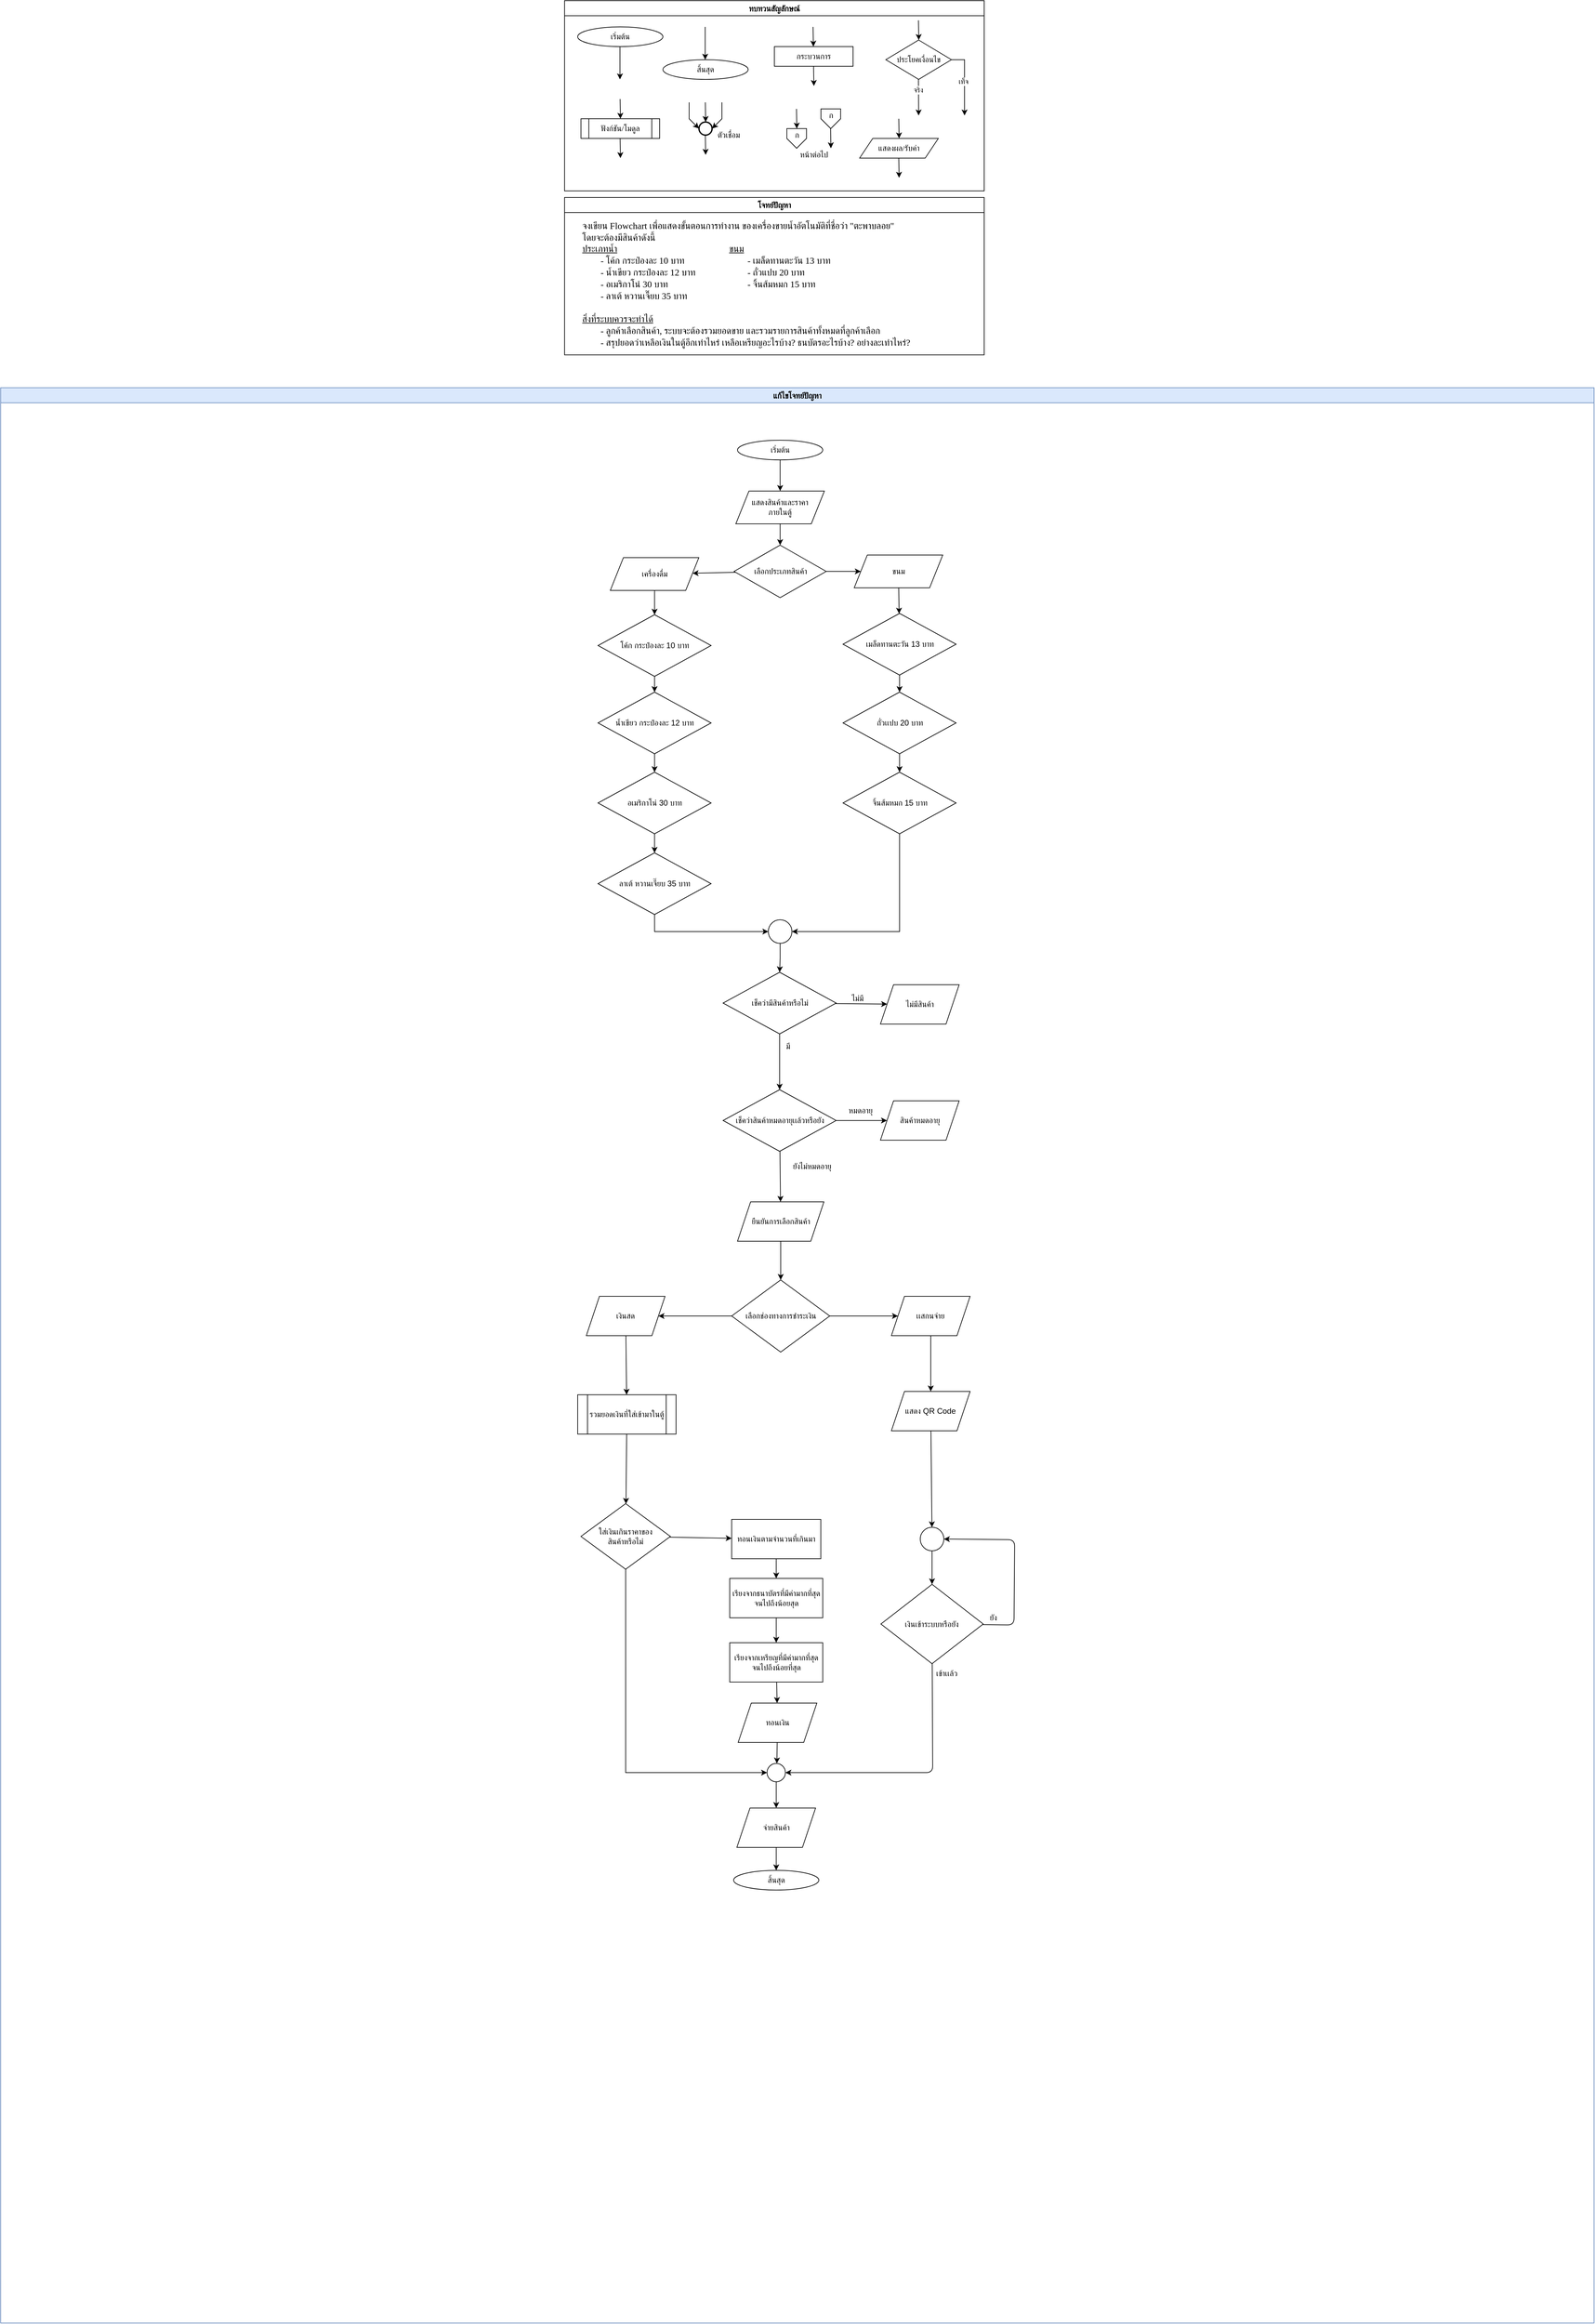 <mxfile version="28.0.7">
  <diagram name="หน้า-1" id="ODvnfyLK4CuDRUQNn2qx">
    <mxGraphModel dx="2899" dy="521" grid="1" gridSize="10" guides="1" tooltips="1" connect="1" arrows="1" fold="1" page="1" pageScale="1" pageWidth="827" pageHeight="1169" math="0" shadow="0">
      <root>
        <mxCell id="WIyWlLk6GJQsqaUBKTNV-0" />
        <mxCell id="WIyWlLk6GJQsqaUBKTNV-1" parent="WIyWlLk6GJQsqaUBKTNV-0" />
        <mxCell id="650" value="ทบทวนสัญลักษณ์" style="swimlane;fontFamily=Sarabun;fontSource=https%3A%2F%2Ffonts.googleapis.com%2Fcss%3Ffamily%3DSarabun;" parent="WIyWlLk6GJQsqaUBKTNV-1" vertex="1">
          <mxGeometry x="-720" y="20" width="640" height="290" as="geometry" />
        </mxCell>
        <mxCell id="651" value="&lt;font data-font-src=&quot;https://fonts.googleapis.com/css?family=Sarabun&quot; face=&quot;Sarabun&quot;&gt;เริ่มต้น&lt;/font&gt;" style="ellipse;whiteSpace=wrap;html=1;" parent="650" vertex="1">
          <mxGeometry x="20" y="40" width="130" height="30" as="geometry" />
        </mxCell>
        <mxCell id="652" value="" style="endArrow=classic;html=1;rounded=0;" parent="650" edge="1">
          <mxGeometry width="50" height="50" relative="1" as="geometry">
            <mxPoint x="84.5" y="70" as="sourcePoint" />
            <mxPoint x="84.5" y="120" as="targetPoint" />
          </mxGeometry>
        </mxCell>
        <mxCell id="653" value="&lt;font face=&quot;Sarabun&quot;&gt;สิ้นสุด&lt;/font&gt;" style="ellipse;whiteSpace=wrap;html=1;" parent="650" vertex="1">
          <mxGeometry x="150" y="90" width="130" height="30" as="geometry" />
        </mxCell>
        <mxCell id="654" value="" style="endArrow=classic;html=1;rounded=0;" parent="650" edge="1">
          <mxGeometry width="50" height="50" relative="1" as="geometry">
            <mxPoint x="214.5" y="40" as="sourcePoint" />
            <mxPoint x="214.5" y="90" as="targetPoint" />
          </mxGeometry>
        </mxCell>
        <mxCell id="655" value="กระบวนการ" style="rounded=0;whiteSpace=wrap;html=1;fontFamily=Sarabun;fontSource=https%3A%2F%2Ffonts.googleapis.com%2Fcss%3Ffamily%3DSarabun;" parent="650" vertex="1">
          <mxGeometry x="320" y="70" width="120" height="30" as="geometry" />
        </mxCell>
        <mxCell id="656" value="" style="endArrow=classic;html=1;rounded=0;" parent="650" edge="1">
          <mxGeometry width="50" height="50" relative="1" as="geometry">
            <mxPoint x="379" y="40" as="sourcePoint" />
            <mxPoint x="379.5" y="70" as="targetPoint" />
          </mxGeometry>
        </mxCell>
        <mxCell id="657" value="" style="endArrow=classic;html=1;rounded=0;" parent="650" edge="1">
          <mxGeometry width="50" height="50" relative="1" as="geometry">
            <mxPoint x="379.75" y="100" as="sourcePoint" />
            <mxPoint x="380.25" y="130" as="targetPoint" />
          </mxGeometry>
        </mxCell>
        <mxCell id="658" value="ประโยคเงื่อนไข" style="rhombus;whiteSpace=wrap;html=1;fontFamily=Sarabun;fontSource=https%3A%2F%2Ffonts.googleapis.com%2Fcss%3Ffamily%3DSarabun;" parent="650" vertex="1">
          <mxGeometry x="490" y="60" width="100" height="60" as="geometry" />
        </mxCell>
        <mxCell id="659" value="" style="endArrow=classic;html=1;rounded=0;" parent="650" edge="1">
          <mxGeometry width="50" height="50" relative="1" as="geometry">
            <mxPoint x="539.71" y="30" as="sourcePoint" />
            <mxPoint x="540.21" y="60" as="targetPoint" />
          </mxGeometry>
        </mxCell>
        <mxCell id="660" value="" style="endArrow=classic;html=1;rounded=0;" parent="650" edge="1">
          <mxGeometry width="50" height="50" relative="1" as="geometry">
            <mxPoint x="539.71" y="120" as="sourcePoint" />
            <mxPoint x="540" y="175" as="targetPoint" />
          </mxGeometry>
        </mxCell>
        <mxCell id="661" value="จริง" style="edgeLabel;html=1;align=center;verticalAlign=middle;resizable=0;points=[];fontFamily=Sarabun;fontSource=https%3A%2F%2Ffonts.googleapis.com%2Fcss%3Ffamily%3DSarabun;" parent="660" vertex="1" connectable="0">
          <mxGeometry x="-0.414" y="-1" relative="1" as="geometry">
            <mxPoint as="offset" />
          </mxGeometry>
        </mxCell>
        <mxCell id="662" value="" style="endArrow=classic;html=1;rounded=0;exitX=1;exitY=0.5;exitDx=0;exitDy=0;" parent="650" source="658" edge="1">
          <mxGeometry width="50" height="50" relative="1" as="geometry">
            <mxPoint x="620" y="95" as="sourcePoint" />
            <mxPoint x="610" y="175" as="targetPoint" />
            <Array as="points">
              <mxPoint x="610" y="90" />
            </Array>
          </mxGeometry>
        </mxCell>
        <mxCell id="663" value="&lt;font data-font-src=&quot;https://fonts.googleapis.com/css?family=Sarabun&quot; face=&quot;Sarabun&quot;&gt;เท็จ&lt;/font&gt;" style="edgeLabel;html=1;align=center;verticalAlign=middle;resizable=0;points=[];" parent="662" vertex="1" connectable="0">
          <mxGeometry x="-0.002" y="-2" relative="1" as="geometry">
            <mxPoint as="offset" />
          </mxGeometry>
        </mxCell>
        <mxCell id="664" value="&lt;font data-font-src=&quot;https://fonts.googleapis.com/css?family=Sarabun&quot; face=&quot;Sarabun&quot;&gt;ฟังก์ชัน/โมดูล&lt;/font&gt;" style="shape=process;whiteSpace=wrap;html=1;backgroundOutline=1;" parent="650" vertex="1">
          <mxGeometry x="25" y="180" width="120" height="30" as="geometry" />
        </mxCell>
        <mxCell id="665" value="" style="endArrow=classic;html=1;rounded=0;" parent="650" edge="1">
          <mxGeometry width="50" height="50" relative="1" as="geometry">
            <mxPoint x="84.71" y="150" as="sourcePoint" />
            <mxPoint x="85.21" y="180" as="targetPoint" />
          </mxGeometry>
        </mxCell>
        <mxCell id="666" value="" style="endArrow=classic;html=1;rounded=0;" parent="650" edge="1">
          <mxGeometry width="50" height="50" relative="1" as="geometry">
            <mxPoint x="84.71" y="210" as="sourcePoint" />
            <mxPoint x="85.21" y="240" as="targetPoint" />
          </mxGeometry>
        </mxCell>
        <mxCell id="667" value="" style="strokeWidth=2;html=1;shape=mxgraph.flowchart.start_2;whiteSpace=wrap;" parent="650" vertex="1">
          <mxGeometry x="205" y="185" width="20" height="20" as="geometry" />
        </mxCell>
        <mxCell id="668" value="" style="endArrow=classic;html=1;rounded=0;" parent="650" edge="1">
          <mxGeometry width="50" height="50" relative="1" as="geometry">
            <mxPoint x="214.71" y="155" as="sourcePoint" />
            <mxPoint x="215.21" y="185" as="targetPoint" />
          </mxGeometry>
        </mxCell>
        <mxCell id="669" value="" style="endArrow=classic;html=1;rounded=0;entryX=0;entryY=0.5;entryDx=0;entryDy=0;entryPerimeter=0;" parent="650" target="667" edge="1">
          <mxGeometry width="50" height="50" relative="1" as="geometry">
            <mxPoint x="190.0" y="155" as="sourcePoint" />
            <mxPoint x="190.5" y="185" as="targetPoint" />
            <Array as="points">
              <mxPoint x="190" y="180" />
            </Array>
          </mxGeometry>
        </mxCell>
        <mxCell id="670" value="" style="endArrow=classic;html=1;rounded=0;entryX=1;entryY=0.5;entryDx=0;entryDy=0;entryPerimeter=0;" parent="650" target="667" edge="1">
          <mxGeometry width="50" height="50" relative="1" as="geometry">
            <mxPoint x="240.0" y="155" as="sourcePoint" />
            <mxPoint x="240.5" y="185" as="targetPoint" />
            <Array as="points">
              <mxPoint x="240" y="180" />
            </Array>
          </mxGeometry>
        </mxCell>
        <mxCell id="671" value="" style="endArrow=classic;html=1;rounded=0;" parent="650" edge="1">
          <mxGeometry width="50" height="50" relative="1" as="geometry">
            <mxPoint x="214.71" y="205" as="sourcePoint" />
            <mxPoint x="215.21" y="235" as="targetPoint" />
          </mxGeometry>
        </mxCell>
        <mxCell id="672" value="&lt;font data-font-src=&quot;https://fonts.googleapis.com/css?family=Sarabun&quot; face=&quot;Sarabun&quot;&gt;ตัวเชื่อม&lt;/font&gt;" style="text;html=1;align=center;verticalAlign=middle;resizable=0;points=[];autosize=1;strokeColor=none;fillColor=none;" parent="650" vertex="1">
          <mxGeometry x="220" y="190" width="60" height="30" as="geometry" />
        </mxCell>
        <mxCell id="673" value="" style="endArrow=classic;html=1;rounded=0;" parent="650" edge="1">
          <mxGeometry width="50" height="50" relative="1" as="geometry">
            <mxPoint x="353.71" y="165" as="sourcePoint" />
            <mxPoint x="354.21" y="195" as="targetPoint" />
          </mxGeometry>
        </mxCell>
        <mxCell id="674" value="" style="verticalLabelPosition=bottom;verticalAlign=top;html=1;shape=offPageConnector;rounded=0;size=0.5;" parent="650" vertex="1">
          <mxGeometry x="339" y="195" width="30" height="30" as="geometry" />
        </mxCell>
        <mxCell id="675" value="" style="endArrow=classic;html=1;rounded=0;" parent="650" edge="1">
          <mxGeometry width="50" height="50" relative="1" as="geometry">
            <mxPoint x="405.71" y="195" as="sourcePoint" />
            <mxPoint x="406.21" y="225" as="targetPoint" />
          </mxGeometry>
        </mxCell>
        <mxCell id="676" value="" style="verticalLabelPosition=bottom;verticalAlign=top;html=1;shape=offPageConnector;rounded=0;size=0.5;" parent="650" vertex="1">
          <mxGeometry x="391" y="165" width="30" height="30" as="geometry" />
        </mxCell>
        <mxCell id="677" value="หน้าต่อไป" style="text;html=1;align=center;verticalAlign=middle;resizable=0;points=[];autosize=1;strokeColor=none;fillColor=none;fontFamily=Sarabun;fontSource=https%3A%2F%2Ffonts.googleapis.com%2Fcss%3Ffamily%3DSarabun;" parent="650" vertex="1">
          <mxGeometry x="345" y="220" width="70" height="30" as="geometry" />
        </mxCell>
        <mxCell id="678" value="ก" style="text;html=1;align=center;verticalAlign=middle;resizable=0;points=[];autosize=1;strokeColor=none;fillColor=none;fontFamily=Sarabun;fontSource=https%3A%2F%2Ffonts.googleapis.com%2Fcss%3Ffamily%3DSarabun;" parent="650" vertex="1">
          <mxGeometry x="339" y="190" width="30" height="30" as="geometry" />
        </mxCell>
        <mxCell id="679" value="ก" style="text;html=1;align=center;verticalAlign=middle;resizable=0;points=[];autosize=1;strokeColor=none;fillColor=none;fontFamily=Sarabun;fontSource=https%3A%2F%2Ffonts.googleapis.com%2Fcss%3Ffamily%3DSarabun;" parent="650" vertex="1">
          <mxGeometry x="391" y="160" width="30" height="30" as="geometry" />
        </mxCell>
        <mxCell id="680" value="แสดงผล/รับค่า" style="shape=parallelogram;perimeter=parallelogramPerimeter;whiteSpace=wrap;html=1;fixedSize=1;fontFamily=Sarabun;fontSource=https%3A%2F%2Ffonts.googleapis.com%2Fcss%3Ffamily%3DSarabun;" parent="650" vertex="1">
          <mxGeometry x="450" y="210" width="120" height="30" as="geometry" />
        </mxCell>
        <mxCell id="681" value="" style="endArrow=classic;html=1;rounded=0;" parent="650" edge="1">
          <mxGeometry width="50" height="50" relative="1" as="geometry">
            <mxPoint x="509.71" y="180" as="sourcePoint" />
            <mxPoint x="510.21" y="210" as="targetPoint" />
          </mxGeometry>
        </mxCell>
        <mxCell id="682" value="" style="endArrow=classic;html=1;rounded=0;" parent="650" edge="1">
          <mxGeometry width="50" height="50" relative="1" as="geometry">
            <mxPoint x="509.71" y="240" as="sourcePoint" />
            <mxPoint x="510.21" y="270" as="targetPoint" />
          </mxGeometry>
        </mxCell>
        <mxCell id="683" value="แก้ไขโจทย์ปัญหา" style="swimlane;fontFamily=Sarabun;fontSource=https%3A%2F%2Ffonts.googleapis.com%2Fcss%3Ffamily%3DSarabun;fillColor=#dae8fc;strokeColor=#6c8ebf;" parent="WIyWlLk6GJQsqaUBKTNV-1" vertex="1">
          <mxGeometry x="-1580" y="610" width="2430" height="2950" as="geometry" />
        </mxCell>
        <mxCell id="684" value="" style="edgeStyle=none;html=1;" parent="683" source="685" target="688" edge="1">
          <mxGeometry relative="1" as="geometry" />
        </mxCell>
        <mxCell id="685" value="&lt;font data-font-src=&quot;https://fonts.googleapis.com/css?family=Sarabun&quot; face=&quot;Sarabun&quot;&gt;เริ่มต้น&lt;/font&gt;" style="ellipse;whiteSpace=wrap;html=1;" parent="683" vertex="1">
          <mxGeometry x="1123.76" y="80" width="130" height="30" as="geometry" />
        </mxCell>
        <mxCell id="686" value="&lt;font face=&quot;Sarabun&quot;&gt;สิ้นสุด&lt;/font&gt;" style="ellipse;whiteSpace=wrap;html=1;" parent="683" vertex="1">
          <mxGeometry x="1117.82" y="2260" width="130" height="30" as="geometry" />
        </mxCell>
        <mxCell id="687" value="" style="edgeStyle=none;html=1;" parent="683" source="688" target="691" edge="1">
          <mxGeometry relative="1" as="geometry" />
        </mxCell>
        <mxCell id="688" value="แสดงสินค้าและราคา&lt;div&gt;ภายในตู้&lt;/div&gt;" style="shape=parallelogram;perimeter=parallelogramPerimeter;whiteSpace=wrap;html=1;fixedSize=1;" parent="683" vertex="1">
          <mxGeometry x="1121.26" y="157.44" width="135" height="50" as="geometry" />
        </mxCell>
        <mxCell id="689" value="" style="edgeStyle=none;html=1;" parent="683" source="691" target="694" edge="1">
          <mxGeometry relative="1" as="geometry" />
        </mxCell>
        <mxCell id="690" value="" style="edgeStyle=none;html=1;" parent="683" source="691" target="696" edge="1">
          <mxGeometry relative="1" as="geometry" />
        </mxCell>
        <mxCell id="691" value="&lt;span style=&quot;color: rgb(0, 0, 0);&quot;&gt;เลือกประเภทสินค้า&lt;/span&gt;" style="rhombus;whiteSpace=wrap;html=1;" parent="683" vertex="1">
          <mxGeometry x="1118.51" y="240" width="140.5" height="80" as="geometry" />
        </mxCell>
        <mxCell id="692" value="น้ำ" style="text;html=1;align=center;verticalAlign=middle;whiteSpace=wrap;rounded=0;" parent="683" vertex="1">
          <mxGeometry x="1016.01" y="259" width="60" height="30" as="geometry" />
        </mxCell>
        <mxCell id="693" value="" style="edgeStyle=none;html=1;" parent="683" source="694" target="709" edge="1">
          <mxGeometry relative="1" as="geometry" />
        </mxCell>
        <mxCell id="694" value="ขนม" style="shape=parallelogram;perimeter=parallelogramPerimeter;whiteSpace=wrap;html=1;fixedSize=1;" parent="683" vertex="1">
          <mxGeometry x="1301.76" y="255" width="135" height="50" as="geometry" />
        </mxCell>
        <mxCell id="695" value="" style="edgeStyle=none;html=1;" parent="683" source="696" target="706" edge="1">
          <mxGeometry relative="1" as="geometry" />
        </mxCell>
        <mxCell id="696" value="เครื่องดื่ม" style="shape=parallelogram;perimeter=parallelogramPerimeter;whiteSpace=wrap;html=1;fixedSize=1;" parent="683" vertex="1">
          <mxGeometry x="929.76" y="259" width="135" height="50" as="geometry" />
        </mxCell>
        <mxCell id="zPgbGzBs67ZiDbIkcZHR-869" style="edgeStyle=orthogonalEdgeStyle;rounded=0;orthogonalLoop=1;jettySize=auto;html=1;exitX=0.5;exitY=1;exitDx=0;exitDy=0;" edge="1" parent="683" source="699" target="702">
          <mxGeometry relative="1" as="geometry" />
        </mxCell>
        <mxCell id="699" value="น้ำเขียว กระป๋องละ 12 บาท" style="rhombus;whiteSpace=wrap;html=1;" parent="683" vertex="1">
          <mxGeometry x="911.01" y="464" width="172.5" height="94" as="geometry" />
        </mxCell>
        <mxCell id="zPgbGzBs67ZiDbIkcZHR-870" style="edgeStyle=orthogonalEdgeStyle;rounded=0;orthogonalLoop=1;jettySize=auto;html=1;exitX=0.5;exitY=1;exitDx=0;exitDy=0;entryX=0.5;entryY=0;entryDx=0;entryDy=0;" edge="1" parent="683" source="702" target="703">
          <mxGeometry relative="1" as="geometry" />
        </mxCell>
        <mxCell id="702" value="&lt;span style=&quot;color: rgb(0, 0, 0);&quot;&gt;อเมริกาโน่ 30 บาท&lt;/span&gt;" style="rhombus;whiteSpace=wrap;html=1;" parent="683" vertex="1">
          <mxGeometry x="911" y="586" width="172.5" height="94" as="geometry" />
        </mxCell>
        <mxCell id="zPgbGzBs67ZiDbIkcZHR-872" style="edgeStyle=orthogonalEdgeStyle;rounded=0;orthogonalLoop=1;jettySize=auto;html=1;exitX=0.5;exitY=1;exitDx=0;exitDy=0;entryX=0;entryY=0.5;entryDx=0;entryDy=0;" edge="1" parent="683" source="703" target="855">
          <mxGeometry relative="1" as="geometry" />
        </mxCell>
        <mxCell id="703" value="&lt;span style=&quot;color: rgb(0, 0, 0);&quot;&gt;ลาเต้ หวานเจี๊ยบ 35 บาท&lt;/span&gt;" style="rhombus;whiteSpace=wrap;html=1;" parent="683" vertex="1">
          <mxGeometry x="911" y="709" width="172.5" height="94" as="geometry" />
        </mxCell>
        <mxCell id="zPgbGzBs67ZiDbIkcZHR-868" style="edgeStyle=orthogonalEdgeStyle;rounded=0;orthogonalLoop=1;jettySize=auto;html=1;exitX=0.5;exitY=1;exitDx=0;exitDy=0;entryX=0.5;entryY=0;entryDx=0;entryDy=0;" edge="1" parent="683" source="706" target="699">
          <mxGeometry relative="1" as="geometry" />
        </mxCell>
        <mxCell id="706" value="&lt;span style=&quot;color: rgb(0, 0, 0);&quot;&gt;โค้ก กระป๋องละ 10 บาท&lt;/span&gt;" style="rhombus;whiteSpace=wrap;html=1;" parent="683" vertex="1">
          <mxGeometry x="911.01" y="346" width="172.5" height="94" as="geometry" />
        </mxCell>
        <mxCell id="zPgbGzBs67ZiDbIkcZHR-877" style="edgeStyle=orthogonalEdgeStyle;rounded=0;orthogonalLoop=1;jettySize=auto;html=1;exitX=0.5;exitY=1;exitDx=0;exitDy=0;entryX=0.5;entryY=0;entryDx=0;entryDy=0;" edge="1" parent="683" source="709" target="712">
          <mxGeometry relative="1" as="geometry" />
        </mxCell>
        <mxCell id="709" value="&lt;span style=&quot;color: rgb(0, 0, 0);&quot;&gt;เมล็ดทานตะวัน 13 บาท&lt;/span&gt;" style="rhombus;whiteSpace=wrap;html=1;" parent="683" vertex="1">
          <mxGeometry x="1284.64" y="344" width="172.5" height="94" as="geometry" />
        </mxCell>
        <mxCell id="zPgbGzBs67ZiDbIkcZHR-878" style="edgeStyle=orthogonalEdgeStyle;rounded=0;orthogonalLoop=1;jettySize=auto;html=1;exitX=0.5;exitY=1;exitDx=0;exitDy=0;entryX=0.5;entryY=0;entryDx=0;entryDy=0;" edge="1" parent="683" source="712" target="769">
          <mxGeometry relative="1" as="geometry" />
        </mxCell>
        <mxCell id="712" value="&lt;span style=&quot;color: rgb(0, 0, 0);&quot;&gt;ถั่วเเปบ 20 บาท&lt;/span&gt;" style="rhombus;whiteSpace=wrap;html=1;" parent="683" vertex="1">
          <mxGeometry x="1284.64" y="464" width="172.5" height="94" as="geometry" />
        </mxCell>
        <mxCell id="713" value="" style="edgeStyle=none;html=1;" parent="683" source="715" target="719" edge="1">
          <mxGeometry relative="1" as="geometry" />
        </mxCell>
        <mxCell id="714" style="edgeStyle=none;html=1;entryX=0;entryY=0.5;entryDx=0;entryDy=0;" parent="683" source="715" target="717" edge="1">
          <mxGeometry relative="1" as="geometry" />
        </mxCell>
        <mxCell id="715" value="เลือกช่องทางการชำระเงิน" style="rhombus;whiteSpace=wrap;html=1;" parent="683" vertex="1">
          <mxGeometry x="1114.88" y="1360" width="149.5" height="110" as="geometry" />
        </mxCell>
        <mxCell id="716" style="edgeStyle=none;html=1;entryX=0.5;entryY=0;entryDx=0;entryDy=0;" parent="683" source="717" target="721" edge="1">
          <mxGeometry relative="1" as="geometry" />
        </mxCell>
        <mxCell id="717" value="เเสกนจ่าย" style="shape=parallelogram;perimeter=parallelogramPerimeter;whiteSpace=wrap;html=1;fixedSize=1;" parent="683" vertex="1">
          <mxGeometry x="1358.46" y="1385" width="120" height="60" as="geometry" />
        </mxCell>
        <mxCell id="718" value="" style="edgeStyle=none;html=1;" parent="683" source="719" target="723" edge="1">
          <mxGeometry relative="1" as="geometry" />
        </mxCell>
        <mxCell id="719" value="เงินสด" style="shape=parallelogram;perimeter=parallelogramPerimeter;whiteSpace=wrap;html=1;fixedSize=1;" parent="683" vertex="1">
          <mxGeometry x="893.19" y="1385" width="120" height="60" as="geometry" />
        </mxCell>
        <mxCell id="720" value="" style="edgeStyle=none;html=1;" parent="683" source="721" target="862" edge="1">
          <mxGeometry relative="1" as="geometry" />
        </mxCell>
        <mxCell id="721" value="แสดง QR Code" style="shape=parallelogram;perimeter=parallelogramPerimeter;whiteSpace=wrap;html=1;fixedSize=1;" parent="683" vertex="1">
          <mxGeometry x="1358.46" y="1530" width="120" height="60" as="geometry" />
        </mxCell>
        <mxCell id="722" value="" style="edgeStyle=none;html=1;" parent="683" source="723" target="726" edge="1">
          <mxGeometry relative="1" as="geometry" />
        </mxCell>
        <mxCell id="723" value="รวมยอดเงินที่ใส่เข้ามาในตู้" style="shape=process;whiteSpace=wrap;html=1;backgroundOutline=1;" parent="683" vertex="1">
          <mxGeometry x="880" y="1535" width="150" height="60" as="geometry" />
        </mxCell>
        <mxCell id="724" value="" style="edgeStyle=none;html=1;" parent="683" source="726" target="728" edge="1">
          <mxGeometry relative="1" as="geometry" />
        </mxCell>
        <mxCell id="zPgbGzBs67ZiDbIkcZHR-879" style="edgeStyle=orthogonalEdgeStyle;rounded=0;orthogonalLoop=1;jettySize=auto;html=1;exitX=0.5;exitY=1;exitDx=0;exitDy=0;entryX=0;entryY=0.5;entryDx=0;entryDy=0;" edge="1" parent="683" source="726" target="734">
          <mxGeometry relative="1" as="geometry" />
        </mxCell>
        <mxCell id="726" value="ใส่เงินเกินราคาของ&lt;div&gt;สินค้าหรือไม่&lt;/div&gt;" style="rhombus;whiteSpace=wrap;html=1;" parent="683" vertex="1">
          <mxGeometry x="885" y="1701" width="136.38" height="100" as="geometry" />
        </mxCell>
        <mxCell id="727" value="" style="edgeStyle=none;html=1;" parent="683" source="728" target="730" edge="1">
          <mxGeometry relative="1" as="geometry" />
        </mxCell>
        <mxCell id="728" value="ทอนเงินตามจำนวนที่เกินมา" style="rounded=0;whiteSpace=wrap;html=1;" parent="683" vertex="1">
          <mxGeometry x="1114.85" y="1725" width="135.94" height="60" as="geometry" />
        </mxCell>
        <mxCell id="729" value="" style="edgeStyle=none;html=1;" parent="683" source="730" target="732" edge="1">
          <mxGeometry relative="1" as="geometry" />
        </mxCell>
        <mxCell id="730" value="เรียงจากธนาบัตรที่มีค่ามากที่สุดจนไปถึงน้อยสุด" style="rounded=0;whiteSpace=wrap;html=1;" parent="683" vertex="1">
          <mxGeometry x="1111.88" y="1815" width="141.88" height="60" as="geometry" />
        </mxCell>
        <mxCell id="731" value="" style="edgeStyle=none;html=1;" parent="683" source="732" target="736" edge="1">
          <mxGeometry relative="1" as="geometry" />
        </mxCell>
        <mxCell id="732" value="เรียงจากเหรียญที่มีค่ามากที่สุดจนไปถึงน้อยที่สุด" style="rounded=0;whiteSpace=wrap;html=1;" parent="683" vertex="1">
          <mxGeometry x="1111.88" y="1913" width="141.88" height="60" as="geometry" />
        </mxCell>
        <mxCell id="733" value="" style="edgeStyle=none;html=1;" parent="683" source="734" target="738" edge="1">
          <mxGeometry relative="1" as="geometry" />
        </mxCell>
        <mxCell id="734" value="" style="ellipse;whiteSpace=wrap;html=1;aspect=fixed;" parent="683" vertex="1">
          <mxGeometry x="1168.82" y="2097" width="28" height="28" as="geometry" />
        </mxCell>
        <mxCell id="735" style="edgeStyle=none;html=1;entryX=0.5;entryY=0;entryDx=0;entryDy=0;" parent="683" source="736" edge="1">
          <mxGeometry relative="1" as="geometry">
            <mxPoint x="1183.76" y="2097" as="targetPoint" />
          </mxGeometry>
        </mxCell>
        <mxCell id="736" value="&lt;span style=&quot;color: rgb(0, 0, 0);&quot;&gt;ทอนเงิน&lt;/span&gt;" style="shape=parallelogram;perimeter=parallelogramPerimeter;whiteSpace=wrap;html=1;fixedSize=1;" parent="683" vertex="1">
          <mxGeometry x="1124.76" y="2005" width="120" height="60" as="geometry" />
        </mxCell>
        <mxCell id="737" value="" style="edgeStyle=none;html=1;entryX=0.5;entryY=0;entryDx=0;entryDy=0;" parent="683" source="738" target="686" edge="1">
          <mxGeometry relative="1" as="geometry">
            <mxPoint x="1184.117" y="2255" as="targetPoint" />
          </mxGeometry>
        </mxCell>
        <mxCell id="738" value="&lt;span style=&quot;color: rgb(0, 0, 0);&quot;&gt;จ่ายสินค้า&lt;/span&gt;" style="shape=parallelogram;perimeter=parallelogramPerimeter;whiteSpace=wrap;html=1;fixedSize=1;" parent="683" vertex="1">
          <mxGeometry x="1122.82" y="2165" width="120" height="60" as="geometry" />
        </mxCell>
        <mxCell id="741" value="" style="edgeStyle=none;html=1;" parent="683" source="743" target="749" edge="1">
          <mxGeometry relative="1" as="geometry" />
        </mxCell>
        <mxCell id="742" value="" style="edgeStyle=none;html=1;" parent="683" source="743" target="746" edge="1">
          <mxGeometry relative="1" as="geometry" />
        </mxCell>
        <mxCell id="743" value="&lt;span style=&quot;color: rgb(0, 0, 0);&quot;&gt;เช็คว่ามีสินค้าหรือไม่&lt;/span&gt;" style="rhombus;whiteSpace=wrap;html=1;" parent="683" vertex="1">
          <mxGeometry x="1101.76" y="891" width="172.5" height="94" as="geometry" />
        </mxCell>
        <mxCell id="744" style="edgeStyle=none;html=1;entryX=0;entryY=0.5;entryDx=0;entryDy=0;" parent="683" source="746" target="750" edge="1">
          <mxGeometry relative="1" as="geometry" />
        </mxCell>
        <mxCell id="745" value="" style="edgeStyle=none;html=1;" parent="683" source="746" target="754" edge="1">
          <mxGeometry relative="1" as="geometry" />
        </mxCell>
        <mxCell id="746" value="&lt;span style=&quot;color: rgb(0, 0, 0);&quot;&gt;เช็คว่าสินค้าหมดอายุเเล้วหรือยัง&lt;/span&gt;" style="rhombus;whiteSpace=wrap;html=1;" parent="683" vertex="1">
          <mxGeometry x="1101.76" y="1070" width="172.5" height="94" as="geometry" />
        </mxCell>
        <mxCell id="747" value="มี" style="text;html=1;align=center;verticalAlign=middle;whiteSpace=wrap;rounded=0;" parent="683" vertex="1">
          <mxGeometry x="1170.76" y="985" width="60" height="38" as="geometry" />
        </mxCell>
        <mxCell id="748" value="ไม่มี" style="text;html=1;align=center;verticalAlign=middle;whiteSpace=wrap;rounded=0;" parent="683" vertex="1">
          <mxGeometry x="1276.76" y="916" width="60" height="30" as="geometry" />
        </mxCell>
        <mxCell id="749" value="ไม่มีสินค้า" style="shape=parallelogram;perimeter=parallelogramPerimeter;whiteSpace=wrap;html=1;fixedSize=1;" parent="683" vertex="1">
          <mxGeometry x="1341.76" y="910" width="120" height="60" as="geometry" />
        </mxCell>
        <mxCell id="750" value="สินค้าหมดอายุ" style="shape=parallelogram;perimeter=parallelogramPerimeter;whiteSpace=wrap;html=1;fixedSize=1;" parent="683" vertex="1">
          <mxGeometry x="1341.76" y="1087" width="120" height="60" as="geometry" />
        </mxCell>
        <mxCell id="751" value="หมดอายุ" style="text;html=1;align=center;verticalAlign=middle;whiteSpace=wrap;rounded=0;" parent="683" vertex="1">
          <mxGeometry x="1284.64" y="1090" width="52.88" height="23" as="geometry" />
        </mxCell>
        <mxCell id="752" value="ยังไม่หมดอายุ" style="text;html=1;align=center;verticalAlign=middle;whiteSpace=wrap;rounded=0;" parent="683" vertex="1">
          <mxGeometry x="1197.76" y="1172" width="79" height="30" as="geometry" />
        </mxCell>
        <mxCell id="zPgbGzBs67ZiDbIkcZHR-876" style="edgeStyle=orthogonalEdgeStyle;rounded=0;orthogonalLoop=1;jettySize=auto;html=1;exitX=0.5;exitY=1;exitDx=0;exitDy=0;entryX=0.5;entryY=0;entryDx=0;entryDy=0;" edge="1" parent="683" source="754" target="715">
          <mxGeometry relative="1" as="geometry" />
        </mxCell>
        <mxCell id="754" value="ยืนยันการเลือกสินค้า" style="shape=parallelogram;perimeter=parallelogramPerimeter;whiteSpace=wrap;html=1;fixedSize=1;" parent="683" vertex="1">
          <mxGeometry x="1123.76" y="1241" width="131.75" height="60" as="geometry" />
        </mxCell>
        <mxCell id="zPgbGzBs67ZiDbIkcZHR-873" style="edgeStyle=orthogonalEdgeStyle;rounded=0;orthogonalLoop=1;jettySize=auto;html=1;exitX=0.5;exitY=1;exitDx=0;exitDy=0;entryX=1;entryY=0.5;entryDx=0;entryDy=0;" edge="1" parent="683" source="769" target="855">
          <mxGeometry relative="1" as="geometry" />
        </mxCell>
        <mxCell id="769" value="&lt;span style=&quot;color: rgb(0, 0, 0);&quot;&gt;จิ้นส้มหมก 15 บาท&lt;/span&gt;" style="rhombus;whiteSpace=wrap;html=1;" parent="683" vertex="1">
          <mxGeometry x="1284.64" y="586" width="172.5" height="94" as="geometry" />
        </mxCell>
        <mxCell id="zPgbGzBs67ZiDbIkcZHR-875" style="edgeStyle=orthogonalEdgeStyle;rounded=0;orthogonalLoop=1;jettySize=auto;html=1;exitX=0.5;exitY=1;exitDx=0;exitDy=0;entryX=0.5;entryY=0;entryDx=0;entryDy=0;" edge="1" parent="683" source="855" target="743">
          <mxGeometry relative="1" as="geometry" />
        </mxCell>
        <mxCell id="855" value="" style="ellipse;whiteSpace=wrap;html=1;aspect=fixed;" parent="683" vertex="1">
          <mxGeometry x="1170.76" y="811" width="36" height="36" as="geometry" />
        </mxCell>
        <mxCell id="858" style="edgeStyle=none;html=1;entryX=1;entryY=0.5;entryDx=0;entryDy=0;" parent="683" source="860" target="734" edge="1">
          <mxGeometry relative="1" as="geometry">
            <Array as="points">
              <mxPoint x="1421.46" y="2111" />
            </Array>
          </mxGeometry>
        </mxCell>
        <mxCell id="859" style="edgeStyle=none;html=1;entryX=1;entryY=0.5;entryDx=0;entryDy=0;" parent="683" source="860" target="862" edge="1">
          <mxGeometry relative="1" as="geometry">
            <Array as="points">
              <mxPoint x="1545.46" y="1886" />
              <mxPoint x="1546.46" y="1756" />
            </Array>
          </mxGeometry>
        </mxCell>
        <mxCell id="860" value="เงินเข้าระบบหรือยัง" style="rhombus;whiteSpace=wrap;html=1;" parent="683" vertex="1">
          <mxGeometry x="1342.46" y="1824" width="156" height="121" as="geometry" />
        </mxCell>
        <mxCell id="861" value="" style="edgeStyle=none;html=1;" parent="683" source="862" target="860" edge="1">
          <mxGeometry relative="1" as="geometry" />
        </mxCell>
        <mxCell id="862" value="" style="ellipse;whiteSpace=wrap;html=1;aspect=fixed;" parent="683" vertex="1">
          <mxGeometry x="1402.46" y="1737" width="36" height="36" as="geometry" />
        </mxCell>
        <mxCell id="863" value="ยัง" style="text;html=1;align=center;verticalAlign=middle;whiteSpace=wrap;rounded=0;" parent="683" vertex="1">
          <mxGeometry x="1483.96" y="1860" width="60" height="30" as="geometry" />
        </mxCell>
        <mxCell id="864" value="เข้าเเล้ว" style="text;html=1;align=center;verticalAlign=middle;whiteSpace=wrap;rounded=0;" parent="683" vertex="1">
          <mxGeometry x="1412.82" y="1945" width="60" height="30" as="geometry" />
        </mxCell>
        <mxCell id="865" value="&lt;font data-font-src=&quot;https://fonts.googleapis.com/css?family=Sarabun&quot; face=&quot;Sarabun&quot;&gt;โจทย์ปัญหา&lt;/font&gt;" style="swimlane;whiteSpace=wrap;html=1;" parent="WIyWlLk6GJQsqaUBKTNV-1" vertex="1">
          <mxGeometry x="-720" y="320" width="640" height="240" as="geometry" />
        </mxCell>
        <mxCell id="866" value="&lt;font data-font-src=&quot;https://fonts.googleapis.com/css?family=Sarabun&quot; face=&quot;Sarabun&quot; style=&quot;font-size: 14px;&quot;&gt;จงเขียน Flowchart เพื่อแสดงขั้นตอนการทำงาน ของเครื่องขายน้ำอัตโนมัติที่ชื่อว่า &quot;ตะพาบลอย&quot;&lt;br&gt;โดยจะต้องมีสินค้าดังนี้&lt;br&gt;&lt;u&gt;ประเภทน้ำ&lt;span style=&quot;white-space: pre;&quot;&gt;&#x9;&lt;/span&gt;&lt;span style=&quot;white-space: pre;&quot;&gt;&#x9;&lt;/span&gt;&lt;span style=&quot;white-space: pre;&quot;&gt;&#x9;&lt;/span&gt;&lt;span style=&quot;white-space: pre;&quot;&gt;&#x9;&lt;/span&gt;&lt;span style=&quot;white-space: pre;&quot;&gt;&#x9;&lt;/span&gt;&lt;span style=&quot;white-space: pre;&quot;&gt;&#x9;&lt;span style=&quot;white-space: pre;&quot;&gt;&#x9;&lt;/span&gt;ข&lt;/span&gt;นม&lt;/u&gt;&lt;br&gt;&lt;span style=&quot;white-space: pre;&quot;&gt;&#x9;&lt;/span&gt;- โค้ก กระป๋องละ 10 บาท&lt;span style=&quot;white-space: pre;&quot;&gt;&#x9;&lt;/span&gt;&lt;span style=&quot;white-space: pre;&quot;&gt;&#x9;&lt;/span&gt;&lt;span style=&quot;white-space: pre;&quot;&gt;&#x9;&lt;/span&gt;&lt;span style=&quot;white-space: pre;&quot;&gt;&#x9;&lt;/span&gt;- เมล็ดทานตะวัน 13 บาท&lt;br&gt;&lt;span style=&quot;white-space: pre;&quot;&gt;&#x9;&lt;/span&gt;- น้ำเขียว กระป๋องละ 12 บาท&lt;span style=&quot;white-space: pre;&quot;&gt;&#x9;&lt;/span&gt;&lt;span style=&quot;white-space: pre;&quot;&gt;&#x9;&lt;/span&gt;&lt;span style=&quot;white-space: pre;&quot;&gt;&#x9;&lt;/span&gt;- ถั่วแปบ 20 บาท&lt;br&gt;&lt;span style=&quot;white-space: pre;&quot;&gt;&#x9;&lt;/span&gt;- อเมริกาโน่ 30 บาท&lt;span style=&quot;white-space: pre;&quot;&gt;&#x9;&lt;/span&gt;&lt;span style=&quot;white-space: pre;&quot;&gt;&#x9;&lt;/span&gt;&lt;span style=&quot;white-space: pre;&quot;&gt;&#x9;&lt;/span&gt;&lt;span style=&quot;white-space: pre;&quot;&gt;&#x9;&lt;/span&gt;&lt;span style=&quot;white-space: pre;&quot;&gt;&#x9;&lt;/span&gt;- จิ้นส้มหมก 15 บาท&lt;br&gt;&lt;span style=&quot;white-space: pre;&quot;&gt;&#x9;&lt;/span&gt;- ลาเต้ หวานเจี๊ยบ 35 บาท&lt;span style=&quot;white-space: pre;&quot;&gt;&#x9;&lt;/span&gt;&lt;br&gt;&lt;br&gt;&lt;u&gt;สิ่งที่ระบบควรจะทำได้&lt;/u&gt;&lt;br&gt;&lt;span style=&quot;white-space: pre;&quot;&gt;&#x9;&lt;/span&gt;- ลูกค้าเลือกสินค้า, ระบบจะต้องรวมยอดขาย และรวมรายการสินค้าทั้งหมดที่ลูกค้าเลือก&lt;br&gt;&lt;span style=&quot;white-space: pre;&quot;&gt;&#x9;&lt;/span&gt;- สรุปยอดว่าเหลือเงินในตู้อีกเท่าไหร่ เหลือเหรียญอะไรบ้าง? ธนบัตรอะไรบ้าง? อย่างละเท่าไหร่?&lt;br&gt;&lt;br&gt;&lt;br&gt;&lt;/font&gt;" style="text;html=1;align=left;verticalAlign=middle;resizable=0;points=[];autosize=1;strokeColor=none;fillColor=none;fontSize=14;" parent="865" vertex="1">
          <mxGeometry x="25" y="30" width="580" height="240" as="geometry" />
        </mxCell>
      </root>
    </mxGraphModel>
  </diagram>
</mxfile>
